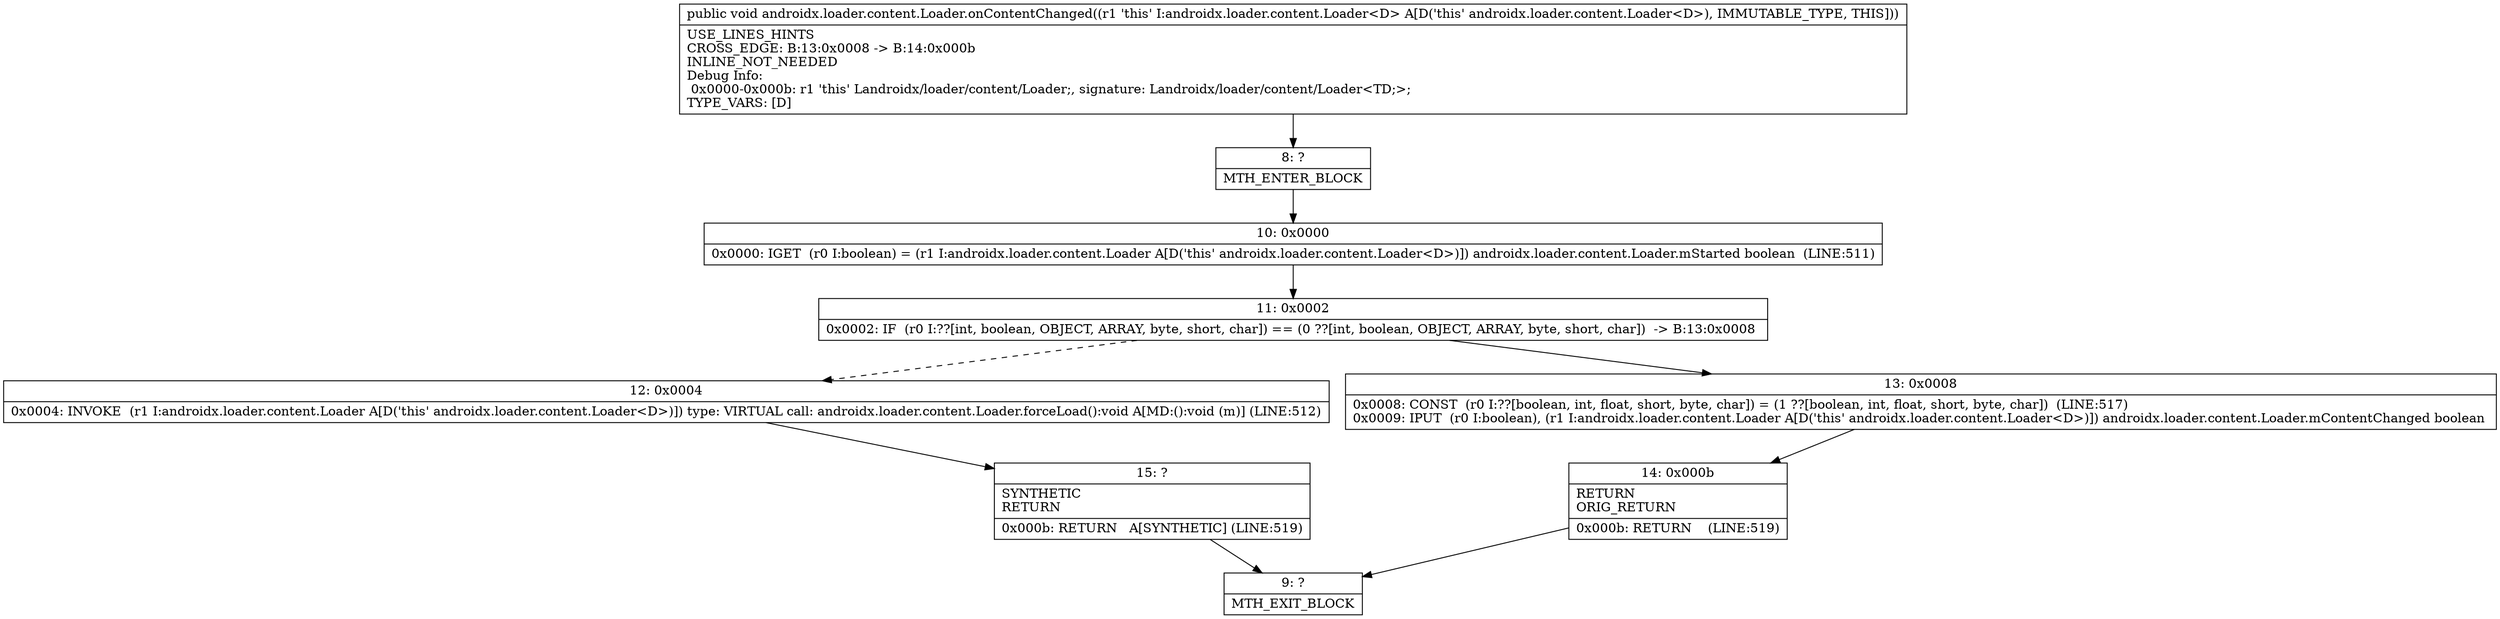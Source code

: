 digraph "CFG forandroidx.loader.content.Loader.onContentChanged()V" {
Node_8 [shape=record,label="{8\:\ ?|MTH_ENTER_BLOCK\l}"];
Node_10 [shape=record,label="{10\:\ 0x0000|0x0000: IGET  (r0 I:boolean) = (r1 I:androidx.loader.content.Loader A[D('this' androidx.loader.content.Loader\<D\>)]) androidx.loader.content.Loader.mStarted boolean  (LINE:511)\l}"];
Node_11 [shape=record,label="{11\:\ 0x0002|0x0002: IF  (r0 I:??[int, boolean, OBJECT, ARRAY, byte, short, char]) == (0 ??[int, boolean, OBJECT, ARRAY, byte, short, char])  \-\> B:13:0x0008 \l}"];
Node_12 [shape=record,label="{12\:\ 0x0004|0x0004: INVOKE  (r1 I:androidx.loader.content.Loader A[D('this' androidx.loader.content.Loader\<D\>)]) type: VIRTUAL call: androidx.loader.content.Loader.forceLoad():void A[MD:():void (m)] (LINE:512)\l}"];
Node_15 [shape=record,label="{15\:\ ?|SYNTHETIC\lRETURN\l|0x000b: RETURN   A[SYNTHETIC] (LINE:519)\l}"];
Node_9 [shape=record,label="{9\:\ ?|MTH_EXIT_BLOCK\l}"];
Node_13 [shape=record,label="{13\:\ 0x0008|0x0008: CONST  (r0 I:??[boolean, int, float, short, byte, char]) = (1 ??[boolean, int, float, short, byte, char])  (LINE:517)\l0x0009: IPUT  (r0 I:boolean), (r1 I:androidx.loader.content.Loader A[D('this' androidx.loader.content.Loader\<D\>)]) androidx.loader.content.Loader.mContentChanged boolean \l}"];
Node_14 [shape=record,label="{14\:\ 0x000b|RETURN\lORIG_RETURN\l|0x000b: RETURN    (LINE:519)\l}"];
MethodNode[shape=record,label="{public void androidx.loader.content.Loader.onContentChanged((r1 'this' I:androidx.loader.content.Loader\<D\> A[D('this' androidx.loader.content.Loader\<D\>), IMMUTABLE_TYPE, THIS]))  | USE_LINES_HINTS\lCROSS_EDGE: B:13:0x0008 \-\> B:14:0x000b\lINLINE_NOT_NEEDED\lDebug Info:\l  0x0000\-0x000b: r1 'this' Landroidx\/loader\/content\/Loader;, signature: Landroidx\/loader\/content\/Loader\<TD;\>;\lTYPE_VARS: [D]\l}"];
MethodNode -> Node_8;Node_8 -> Node_10;
Node_10 -> Node_11;
Node_11 -> Node_12[style=dashed];
Node_11 -> Node_13;
Node_12 -> Node_15;
Node_15 -> Node_9;
Node_13 -> Node_14;
Node_14 -> Node_9;
}

